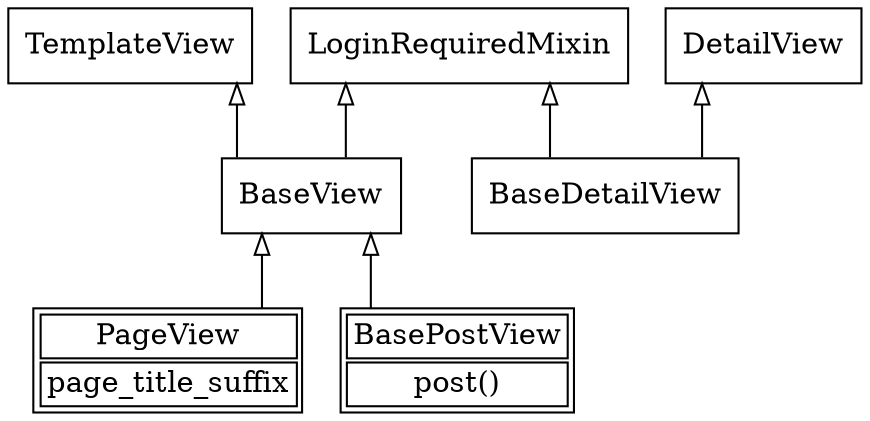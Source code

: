 // Graph Label
digraph graphviz1 {
	graph [splines=ortho]
	node [shape=rectangle]
	LoginRequiredMixin
	TemplateView
	DetailView
	BaseView
	PageView [label=<<table><tr><td>PageView</td></tr><tr><td>page_title_suffix</td></tr></table>> shape=plain]
	BasePostView [label=<<table><tr><td>BasePostView</td></tr><tr><td>post()</td></tr></table>> shape=plain]
	LoginRequiredMixin -> BaseView [arrowtail=empty dir=back]
	TemplateView -> BaseView [arrowtail=empty dir=back]
	LoginRequiredMixin -> BaseDetailView [arrowtail=empty dir=back]
	DetailView -> BaseDetailView [arrowtail=empty dir=back]
	BaseView -> PageView [arrowtail=empty dir=back]
	BaseView -> BasePostView [arrowtail=empty dir=back]
}
